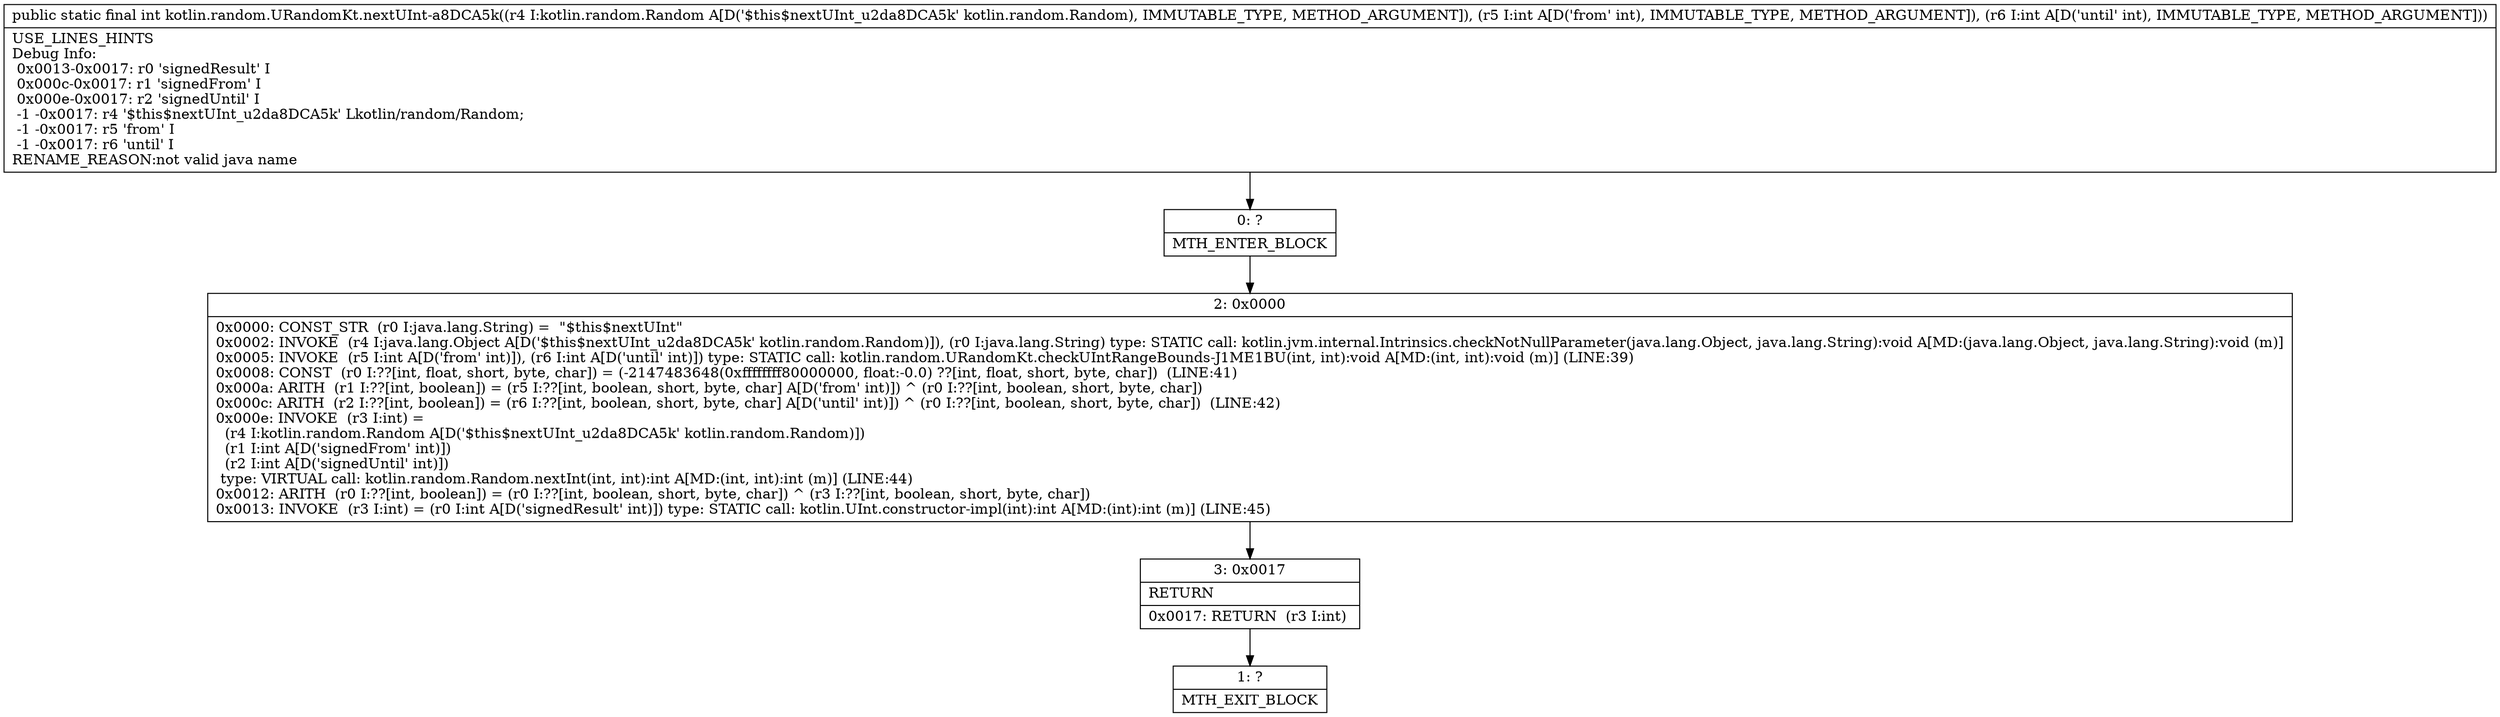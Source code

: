 digraph "CFG forkotlin.random.URandomKt.nextUInt\-a8DCA5k(Lkotlin\/random\/Random;II)I" {
Node_0 [shape=record,label="{0\:\ ?|MTH_ENTER_BLOCK\l}"];
Node_2 [shape=record,label="{2\:\ 0x0000|0x0000: CONST_STR  (r0 I:java.lang.String) =  \"$this$nextUInt\" \l0x0002: INVOKE  (r4 I:java.lang.Object A[D('$this$nextUInt_u2da8DCA5k' kotlin.random.Random)]), (r0 I:java.lang.String) type: STATIC call: kotlin.jvm.internal.Intrinsics.checkNotNullParameter(java.lang.Object, java.lang.String):void A[MD:(java.lang.Object, java.lang.String):void (m)]\l0x0005: INVOKE  (r5 I:int A[D('from' int)]), (r6 I:int A[D('until' int)]) type: STATIC call: kotlin.random.URandomKt.checkUIntRangeBounds\-J1ME1BU(int, int):void A[MD:(int, int):void (m)] (LINE:39)\l0x0008: CONST  (r0 I:??[int, float, short, byte, char]) = (\-2147483648(0xffffffff80000000, float:\-0.0) ??[int, float, short, byte, char])  (LINE:41)\l0x000a: ARITH  (r1 I:??[int, boolean]) = (r5 I:??[int, boolean, short, byte, char] A[D('from' int)]) ^ (r0 I:??[int, boolean, short, byte, char]) \l0x000c: ARITH  (r2 I:??[int, boolean]) = (r6 I:??[int, boolean, short, byte, char] A[D('until' int)]) ^ (r0 I:??[int, boolean, short, byte, char])  (LINE:42)\l0x000e: INVOKE  (r3 I:int) = \l  (r4 I:kotlin.random.Random A[D('$this$nextUInt_u2da8DCA5k' kotlin.random.Random)])\l  (r1 I:int A[D('signedFrom' int)])\l  (r2 I:int A[D('signedUntil' int)])\l type: VIRTUAL call: kotlin.random.Random.nextInt(int, int):int A[MD:(int, int):int (m)] (LINE:44)\l0x0012: ARITH  (r0 I:??[int, boolean]) = (r0 I:??[int, boolean, short, byte, char]) ^ (r3 I:??[int, boolean, short, byte, char]) \l0x0013: INVOKE  (r3 I:int) = (r0 I:int A[D('signedResult' int)]) type: STATIC call: kotlin.UInt.constructor\-impl(int):int A[MD:(int):int (m)] (LINE:45)\l}"];
Node_3 [shape=record,label="{3\:\ 0x0017|RETURN\l|0x0017: RETURN  (r3 I:int) \l}"];
Node_1 [shape=record,label="{1\:\ ?|MTH_EXIT_BLOCK\l}"];
MethodNode[shape=record,label="{public static final int kotlin.random.URandomKt.nextUInt\-a8DCA5k((r4 I:kotlin.random.Random A[D('$this$nextUInt_u2da8DCA5k' kotlin.random.Random), IMMUTABLE_TYPE, METHOD_ARGUMENT]), (r5 I:int A[D('from' int), IMMUTABLE_TYPE, METHOD_ARGUMENT]), (r6 I:int A[D('until' int), IMMUTABLE_TYPE, METHOD_ARGUMENT]))  | USE_LINES_HINTS\lDebug Info:\l  0x0013\-0x0017: r0 'signedResult' I\l  0x000c\-0x0017: r1 'signedFrom' I\l  0x000e\-0x0017: r2 'signedUntil' I\l  \-1 \-0x0017: r4 '$this$nextUInt_u2da8DCA5k' Lkotlin\/random\/Random;\l  \-1 \-0x0017: r5 'from' I\l  \-1 \-0x0017: r6 'until' I\lRENAME_REASON:not valid java name\l}"];
MethodNode -> Node_0;Node_0 -> Node_2;
Node_2 -> Node_3;
Node_3 -> Node_1;
}

